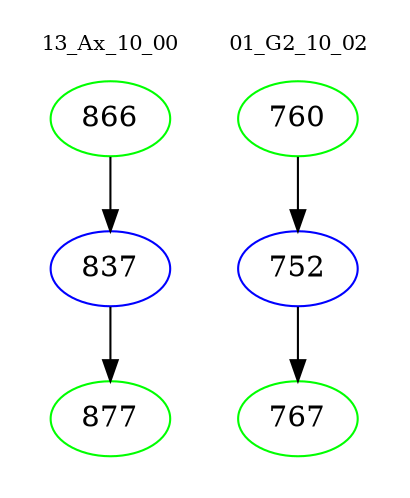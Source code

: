 digraph{
subgraph cluster_0 {
color = white
label = "13_Ax_10_00";
fontsize=10;
T0_866 [label="866", color="green"]
T0_866 -> T0_837 [color="black"]
T0_837 [label="837", color="blue"]
T0_837 -> T0_877 [color="black"]
T0_877 [label="877", color="green"]
}
subgraph cluster_1 {
color = white
label = "01_G2_10_02";
fontsize=10;
T1_760 [label="760", color="green"]
T1_760 -> T1_752 [color="black"]
T1_752 [label="752", color="blue"]
T1_752 -> T1_767 [color="black"]
T1_767 [label="767", color="green"]
}
}
